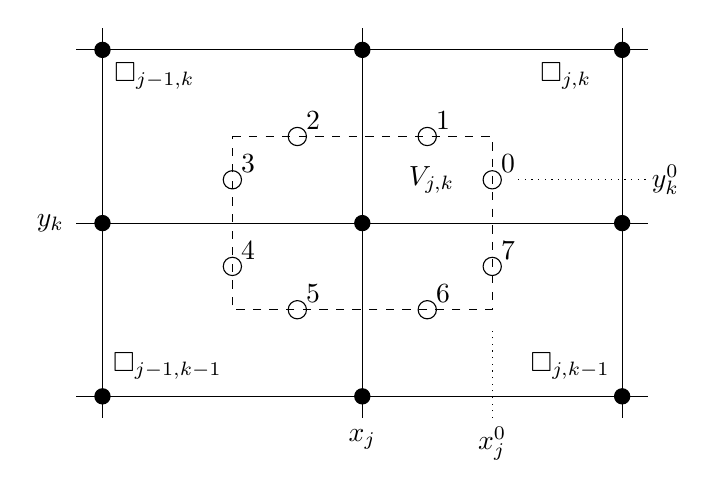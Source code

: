 \begin{tikzpicture}[scale=1.1]
  %uncomment to see grid on which it was generated:
  %\draw[dotted,step=1.0,black,very thin] (0,0) grid (6,4);

  % strong grid around elements
  \draw (-0.3,0) -- (6.3,0);
  \draw (-0.3,2) -- (6.3,2);
  \draw (-0.3,4) -- (6.3,4);
  \draw (0,-0.25) -- (0,4.25);
  \draw (3,-0.25) -- (3,4.25);
  \draw (6,-0.25) -- (6,4.25);

  % nodes
  \filldraw (0,0) circle (2.5pt);
  \filldraw (3,0) circle (2.5pt);
  \filldraw (6,0) circle (2.5pt);
  \filldraw (0,2) circle (2.5pt);
  \filldraw (3,2) circle (2.5pt);
  \filldraw (6,2) circle (2.5pt);
  \filldraw (0,4) circle (2.5pt);
  \filldraw (3,4) circle (2.5pt);
  \filldraw (6,4) circle (2.5pt);

  % outline control volume
  \draw[dashed] (1.5,3) -- (4.5,3) -- (4.5,1) -- (1.5,1) -- cycle;

  % mark quadrature points

  \draw (4.5,2.5) circle (3.0pt) node[shift={(0.2,0.2)}] {0};
  \draw (3.75,3)  circle (3.0pt) node[shift={(0.2,0.2)}] {1};
  \draw (2.25,3)  circle (3.0pt) node[shift={(0.2,0.2)}] {2};
  \draw (1.5,2.5) circle (3.0pt) node[shift={(0.2,0.2)}] {3};
  \draw (1.5,1.5) circle (3.0pt) node[shift={(0.2,0.2)}] {4};
  \draw (2.25,1)  circle (3.0pt) node[shift={(0.2,0.2)}] {5};
  \draw (3.75,1)  circle (3.0pt) node[shift={(0.2,0.2)}] {6};
  \draw (4.5,1.5) circle (3.0pt) node[shift={(0.2,0.2)}] {7};

  % label elements and control volume
  \draw (3.8,2.5) node {$V_{j,k}$};
  \draw (5.35,3.7) node {$\square_{j,k}$};
  \draw (5.4,0.35) node {$\square_{j,k-1}$};
  \draw (0.6,3.7) node {$\square_{j-1,k}$};
  \draw (0.75,0.35) node {$\square_{j-1,k-1}$};

  % label center point
  \draw (3,-0.5) node {$x_j$};
  \draw (-0.6,2) node {$y_k$};

  % indicate coordinates of quadrature points
  \draw[dotted] (4.5,-0.25) -- (4.5, 0.8);
  \draw (4.5,-0.55) node {$x_j^0$};
  \draw[dotted] (4.8,2.5) -- (6.3, 2.5);
  \draw (6.5,2.5) node {$y_k^0$};

\end{tikzpicture}
